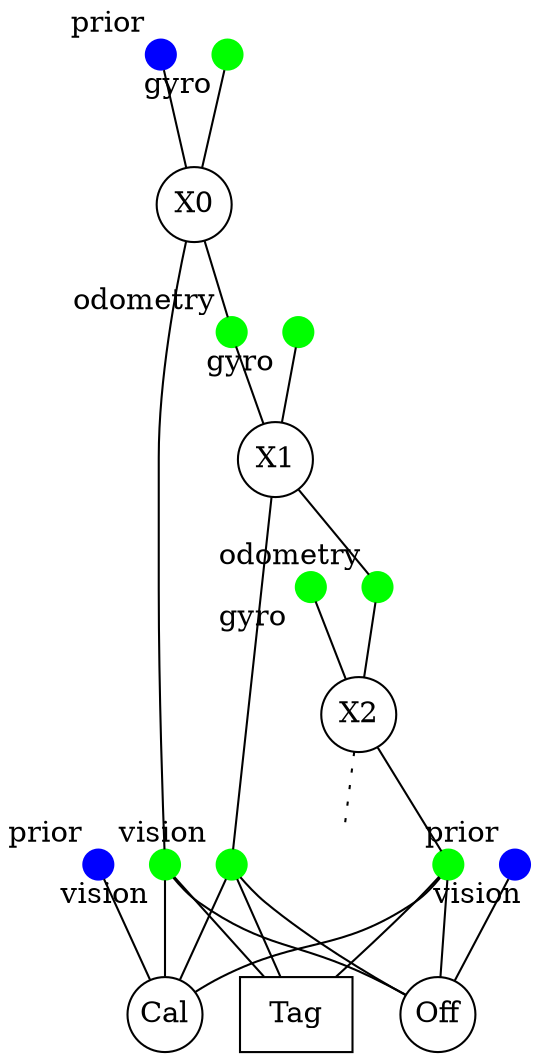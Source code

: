 /**
 * To render this file, install the tintinweb Graphviz preview extension and click
 * the little "DOT" that appears in the upper right.  Choose the "FDP" engine,
 * which notices the "pos" parameter.
 */
graph {
    Xp [color = "blue";shape = "point";width = "0.2";xlabel = "prior";];
    X0 [label = "X0";shape = "circle";pos = "10,12!";margin = -0.1;];
    O0 [color = "green";shape = "point";width = "0.2";xlabel = "odometry";];
    O1 [color = "green";shape = "point";width = "0.2";xlabel = "odometry";];
    X1 [label = "X1";shape = "circle";pos = "12,12!";margin = -0.1;];
    X2 [label = "X2";shape = "circle";pos = "14,12!";margin = -0.1;];
    Xe [label = "";shape = "none";pos = "16,12!";];
    t0 [label = "Tag";shape = "box";pos = "12,16!";];
    c0 [label = "Off";shape = "circle";margin = -0.1;pos = "9,15!";];
    cp [color = "blue";shape = "point";width = "0.2";xlabel = "prior";];
    k0 [label = "Cal";shape = "circle";margin = -0.1;pos = "9,13!";];
    kp [color = "blue";shape = "point";width = "0.2";xlabel = "prior";];
    v0 [color = "green";shape = "point";width = "0.2";pos="11,14!";xlabel = "vision";];
    v1 [color = "green";shape = "point";width = "0.2";pos="12,14!";xlabel = "vision ";];
    v2 [color = "green";shape = "point";width = "0.2";pos="13,14!"; xlabel = "vision ";];
    g0 [color = "green";shape = "point";width = "0.2";xlabel = "gyro";];
    g1 [color = "green";shape = "point";width = "0.2";xlabel = "gyro ";];
    g2 [color = "green";shape = "point";width = "0.2";xlabel = "gyro ";];
    bd [label = "";shape = "none";pos = "16,10!";];
    
    Xp -- X0;
    X0 -- O0;
    O0 -- X1;
    X1 -- O1;
    O1 -- X2;
    X2 -- Xe [style = "dotted";];
    X0 -- v0;
    X1 -- v1;
    X2 -- v2;
    v0 -- t0;
    v1 -- t0;
    v2 -- t0;
    cp -- c0;
    v0 -- c0;
    v1 -- c0;
    v2 -- c0;
    kp -- k0;
    v0 -- k0;
    v1 -- k0;
    v2 -- k0;
    g0 -- X0;
    g1 -- X1;
    g2 -- X2;
}
